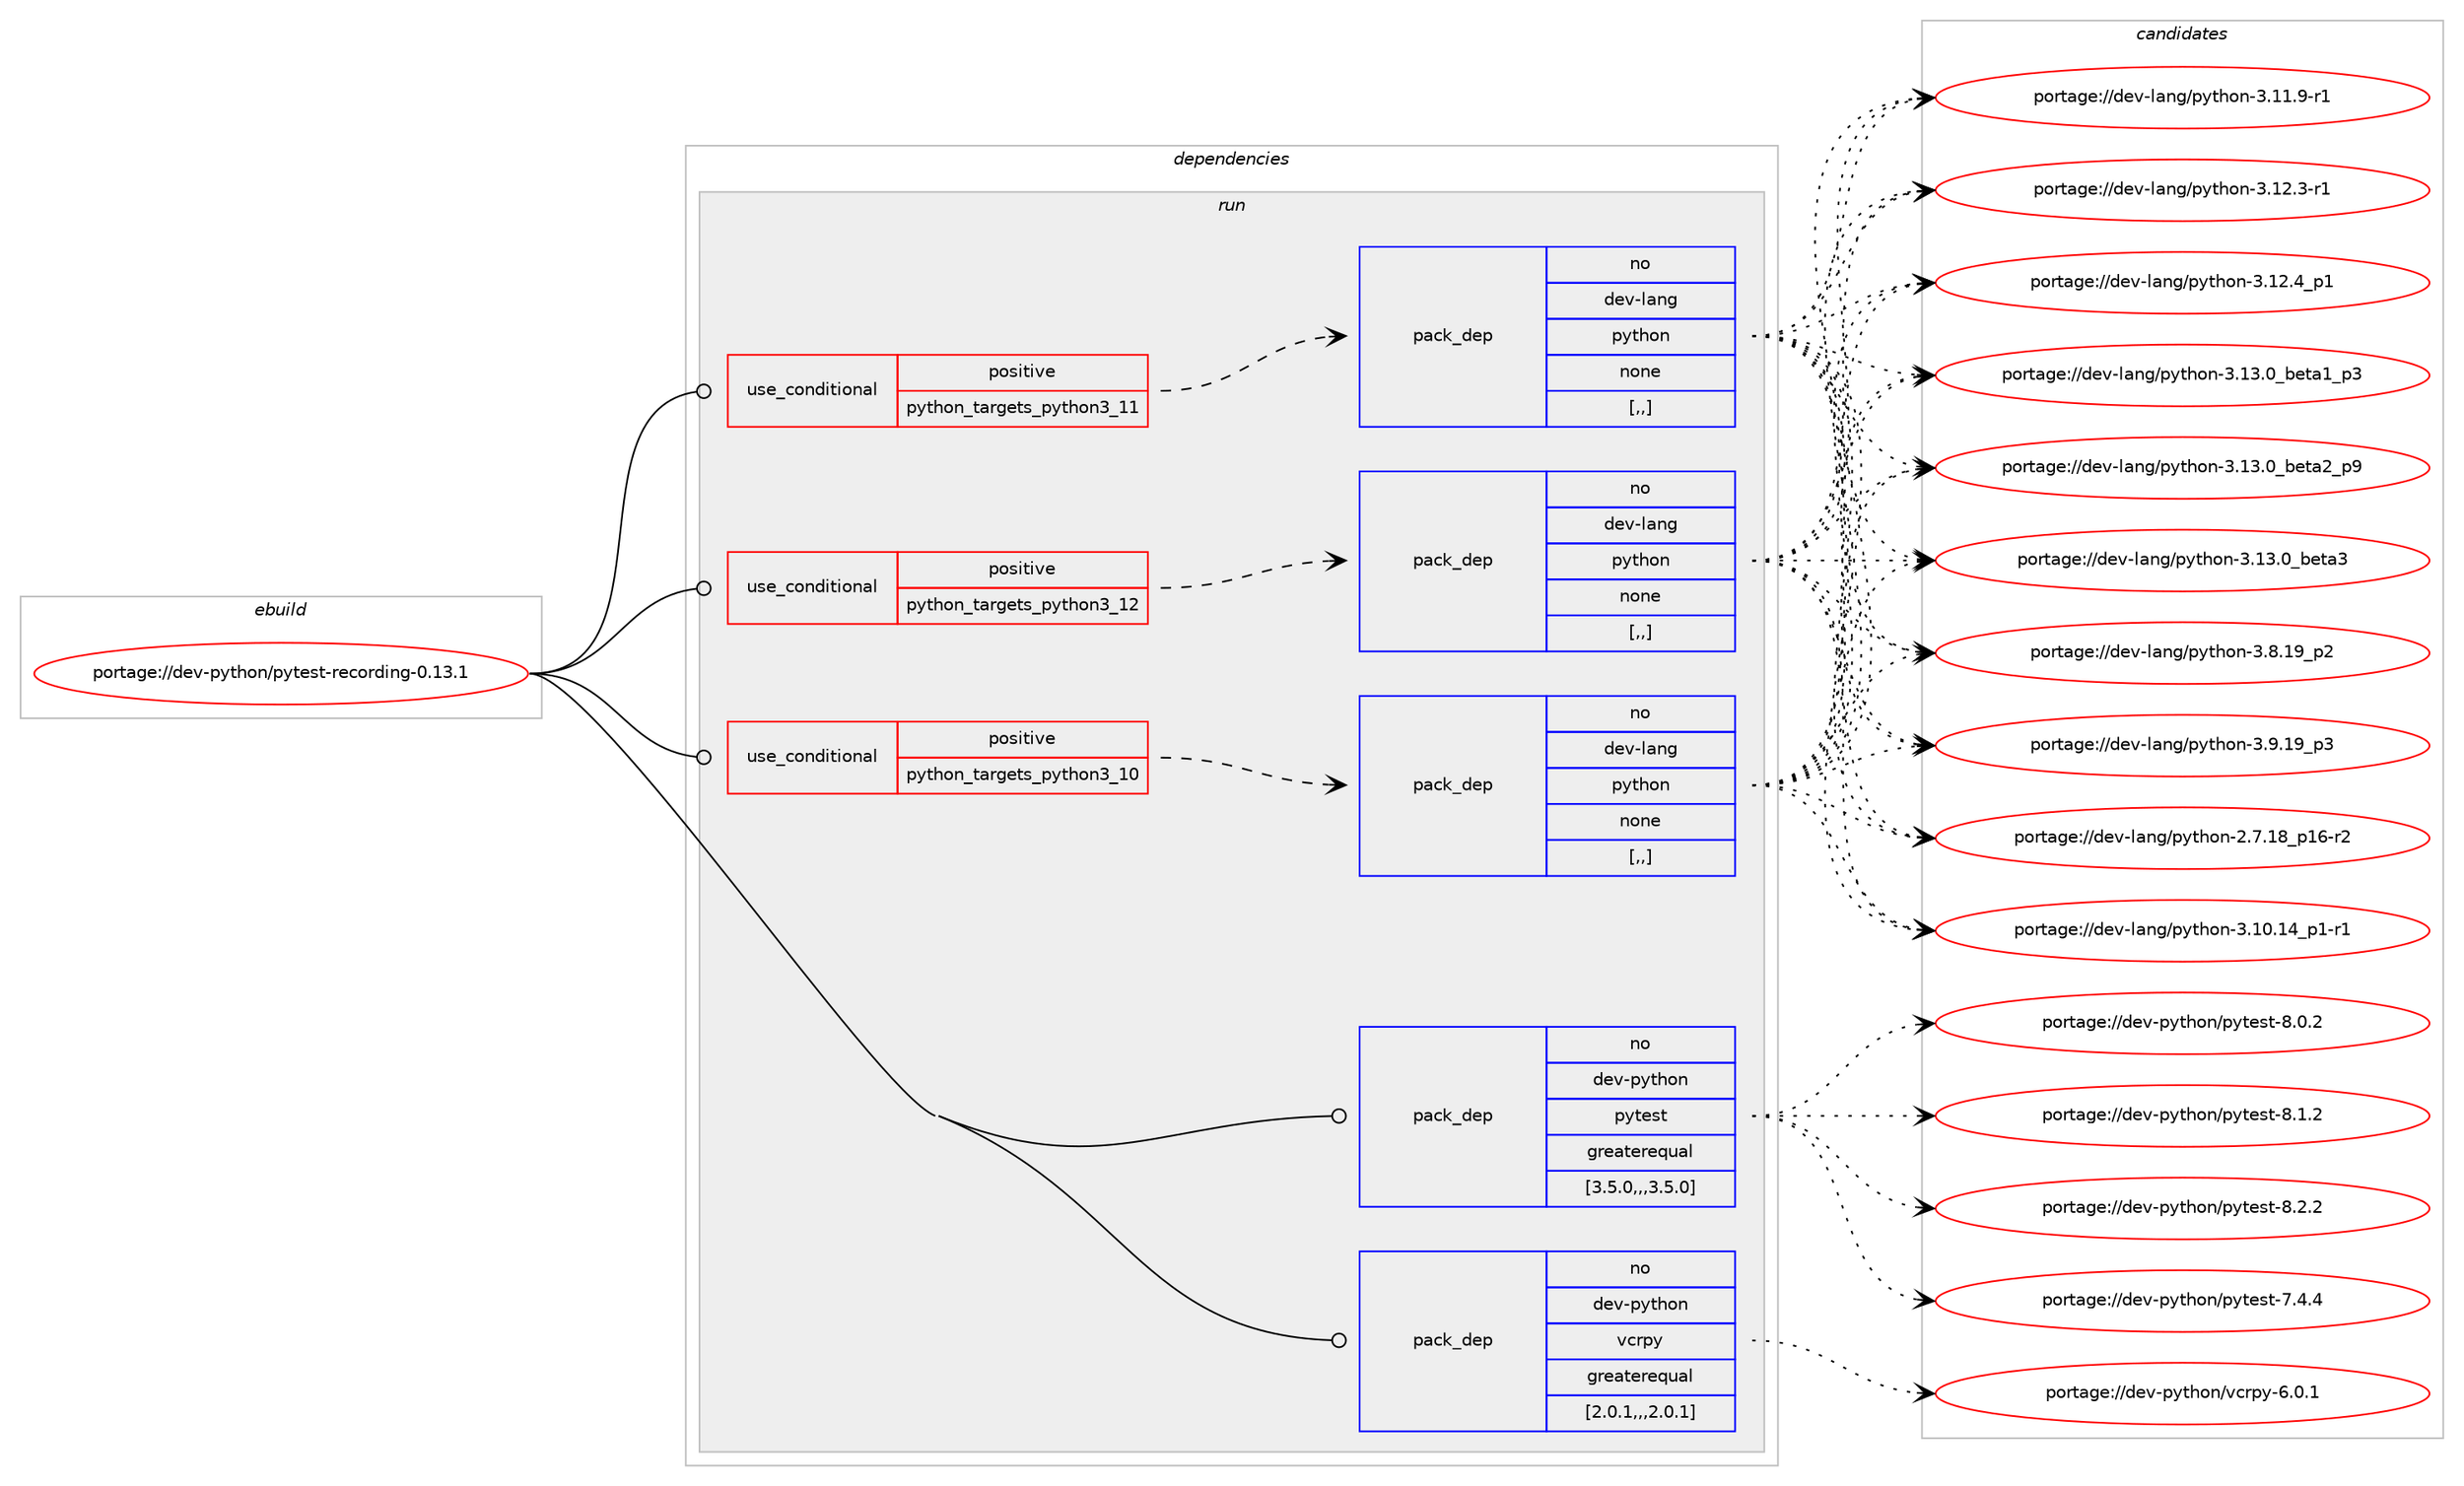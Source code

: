 digraph prolog {

# *************
# Graph options
# *************

newrank=true;
concentrate=true;
compound=true;
graph [rankdir=LR,fontname=Helvetica,fontsize=10,ranksep=1.5];#, ranksep=2.5, nodesep=0.2];
edge  [arrowhead=vee];
node  [fontname=Helvetica,fontsize=10];

# **********
# The ebuild
# **********

subgraph cluster_leftcol {
color=gray;
rank=same;
label=<<i>ebuild</i>>;
id [label="portage://dev-python/pytest-recording-0.13.1", color=red, width=4, href="../dev-python/pytest-recording-0.13.1.svg"];
}

# ****************
# The dependencies
# ****************

subgraph cluster_midcol {
color=gray;
label=<<i>dependencies</i>>;
subgraph cluster_compile {
fillcolor="#eeeeee";
style=filled;
label=<<i>compile</i>>;
}
subgraph cluster_compileandrun {
fillcolor="#eeeeee";
style=filled;
label=<<i>compile and run</i>>;
}
subgraph cluster_run {
fillcolor="#eeeeee";
style=filled;
label=<<i>run</i>>;
subgraph cond36823 {
dependency155401 [label=<<TABLE BORDER="0" CELLBORDER="1" CELLSPACING="0" CELLPADDING="4"><TR><TD ROWSPAN="3" CELLPADDING="10">use_conditional</TD></TR><TR><TD>positive</TD></TR><TR><TD>python_targets_python3_10</TD></TR></TABLE>>, shape=none, color=red];
subgraph pack117343 {
dependency155402 [label=<<TABLE BORDER="0" CELLBORDER="1" CELLSPACING="0" CELLPADDING="4" WIDTH="220"><TR><TD ROWSPAN="6" CELLPADDING="30">pack_dep</TD></TR><TR><TD WIDTH="110">no</TD></TR><TR><TD>dev-lang</TD></TR><TR><TD>python</TD></TR><TR><TD>none</TD></TR><TR><TD>[,,]</TD></TR></TABLE>>, shape=none, color=blue];
}
dependency155401:e -> dependency155402:w [weight=20,style="dashed",arrowhead="vee"];
}
id:e -> dependency155401:w [weight=20,style="solid",arrowhead="odot"];
subgraph cond36824 {
dependency155403 [label=<<TABLE BORDER="0" CELLBORDER="1" CELLSPACING="0" CELLPADDING="4"><TR><TD ROWSPAN="3" CELLPADDING="10">use_conditional</TD></TR><TR><TD>positive</TD></TR><TR><TD>python_targets_python3_11</TD></TR></TABLE>>, shape=none, color=red];
subgraph pack117344 {
dependency155404 [label=<<TABLE BORDER="0" CELLBORDER="1" CELLSPACING="0" CELLPADDING="4" WIDTH="220"><TR><TD ROWSPAN="6" CELLPADDING="30">pack_dep</TD></TR><TR><TD WIDTH="110">no</TD></TR><TR><TD>dev-lang</TD></TR><TR><TD>python</TD></TR><TR><TD>none</TD></TR><TR><TD>[,,]</TD></TR></TABLE>>, shape=none, color=blue];
}
dependency155403:e -> dependency155404:w [weight=20,style="dashed",arrowhead="vee"];
}
id:e -> dependency155403:w [weight=20,style="solid",arrowhead="odot"];
subgraph cond36825 {
dependency155405 [label=<<TABLE BORDER="0" CELLBORDER="1" CELLSPACING="0" CELLPADDING="4"><TR><TD ROWSPAN="3" CELLPADDING="10">use_conditional</TD></TR><TR><TD>positive</TD></TR><TR><TD>python_targets_python3_12</TD></TR></TABLE>>, shape=none, color=red];
subgraph pack117345 {
dependency155406 [label=<<TABLE BORDER="0" CELLBORDER="1" CELLSPACING="0" CELLPADDING="4" WIDTH="220"><TR><TD ROWSPAN="6" CELLPADDING="30">pack_dep</TD></TR><TR><TD WIDTH="110">no</TD></TR><TR><TD>dev-lang</TD></TR><TR><TD>python</TD></TR><TR><TD>none</TD></TR><TR><TD>[,,]</TD></TR></TABLE>>, shape=none, color=blue];
}
dependency155405:e -> dependency155406:w [weight=20,style="dashed",arrowhead="vee"];
}
id:e -> dependency155405:w [weight=20,style="solid",arrowhead="odot"];
subgraph pack117346 {
dependency155407 [label=<<TABLE BORDER="0" CELLBORDER="1" CELLSPACING="0" CELLPADDING="4" WIDTH="220"><TR><TD ROWSPAN="6" CELLPADDING="30">pack_dep</TD></TR><TR><TD WIDTH="110">no</TD></TR><TR><TD>dev-python</TD></TR><TR><TD>pytest</TD></TR><TR><TD>greaterequal</TD></TR><TR><TD>[3.5.0,,,3.5.0]</TD></TR></TABLE>>, shape=none, color=blue];
}
id:e -> dependency155407:w [weight=20,style="solid",arrowhead="odot"];
subgraph pack117347 {
dependency155408 [label=<<TABLE BORDER="0" CELLBORDER="1" CELLSPACING="0" CELLPADDING="4" WIDTH="220"><TR><TD ROWSPAN="6" CELLPADDING="30">pack_dep</TD></TR><TR><TD WIDTH="110">no</TD></TR><TR><TD>dev-python</TD></TR><TR><TD>vcrpy</TD></TR><TR><TD>greaterequal</TD></TR><TR><TD>[2.0.1,,,2.0.1]</TD></TR></TABLE>>, shape=none, color=blue];
}
id:e -> dependency155408:w [weight=20,style="solid",arrowhead="odot"];
}
}

# **************
# The candidates
# **************

subgraph cluster_choices {
rank=same;
color=gray;
label=<<i>candidates</i>>;

subgraph choice117343 {
color=black;
nodesep=1;
choice100101118451089711010347112121116104111110455046554649569511249544511450 [label="portage://dev-lang/python-2.7.18_p16-r2", color=red, width=4,href="../dev-lang/python-2.7.18_p16-r2.svg"];
choice100101118451089711010347112121116104111110455146494846495295112494511449 [label="portage://dev-lang/python-3.10.14_p1-r1", color=red, width=4,href="../dev-lang/python-3.10.14_p1-r1.svg"];
choice100101118451089711010347112121116104111110455146494946574511449 [label="portage://dev-lang/python-3.11.9-r1", color=red, width=4,href="../dev-lang/python-3.11.9-r1.svg"];
choice100101118451089711010347112121116104111110455146495046514511449 [label="portage://dev-lang/python-3.12.3-r1", color=red, width=4,href="../dev-lang/python-3.12.3-r1.svg"];
choice100101118451089711010347112121116104111110455146495046529511249 [label="portage://dev-lang/python-3.12.4_p1", color=red, width=4,href="../dev-lang/python-3.12.4_p1.svg"];
choice10010111845108971101034711212111610411111045514649514648959810111697499511251 [label="portage://dev-lang/python-3.13.0_beta1_p3", color=red, width=4,href="../dev-lang/python-3.13.0_beta1_p3.svg"];
choice10010111845108971101034711212111610411111045514649514648959810111697509511257 [label="portage://dev-lang/python-3.13.0_beta2_p9", color=red, width=4,href="../dev-lang/python-3.13.0_beta2_p9.svg"];
choice1001011184510897110103471121211161041111104551464951464895981011169751 [label="portage://dev-lang/python-3.13.0_beta3", color=red, width=4,href="../dev-lang/python-3.13.0_beta3.svg"];
choice100101118451089711010347112121116104111110455146564649579511250 [label="portage://dev-lang/python-3.8.19_p2", color=red, width=4,href="../dev-lang/python-3.8.19_p2.svg"];
choice100101118451089711010347112121116104111110455146574649579511251 [label="portage://dev-lang/python-3.9.19_p3", color=red, width=4,href="../dev-lang/python-3.9.19_p3.svg"];
dependency155402:e -> choice100101118451089711010347112121116104111110455046554649569511249544511450:w [style=dotted,weight="100"];
dependency155402:e -> choice100101118451089711010347112121116104111110455146494846495295112494511449:w [style=dotted,weight="100"];
dependency155402:e -> choice100101118451089711010347112121116104111110455146494946574511449:w [style=dotted,weight="100"];
dependency155402:e -> choice100101118451089711010347112121116104111110455146495046514511449:w [style=dotted,weight="100"];
dependency155402:e -> choice100101118451089711010347112121116104111110455146495046529511249:w [style=dotted,weight="100"];
dependency155402:e -> choice10010111845108971101034711212111610411111045514649514648959810111697499511251:w [style=dotted,weight="100"];
dependency155402:e -> choice10010111845108971101034711212111610411111045514649514648959810111697509511257:w [style=dotted,weight="100"];
dependency155402:e -> choice1001011184510897110103471121211161041111104551464951464895981011169751:w [style=dotted,weight="100"];
dependency155402:e -> choice100101118451089711010347112121116104111110455146564649579511250:w [style=dotted,weight="100"];
dependency155402:e -> choice100101118451089711010347112121116104111110455146574649579511251:w [style=dotted,weight="100"];
}
subgraph choice117344 {
color=black;
nodesep=1;
choice100101118451089711010347112121116104111110455046554649569511249544511450 [label="portage://dev-lang/python-2.7.18_p16-r2", color=red, width=4,href="../dev-lang/python-2.7.18_p16-r2.svg"];
choice100101118451089711010347112121116104111110455146494846495295112494511449 [label="portage://dev-lang/python-3.10.14_p1-r1", color=red, width=4,href="../dev-lang/python-3.10.14_p1-r1.svg"];
choice100101118451089711010347112121116104111110455146494946574511449 [label="portage://dev-lang/python-3.11.9-r1", color=red, width=4,href="../dev-lang/python-3.11.9-r1.svg"];
choice100101118451089711010347112121116104111110455146495046514511449 [label="portage://dev-lang/python-3.12.3-r1", color=red, width=4,href="../dev-lang/python-3.12.3-r1.svg"];
choice100101118451089711010347112121116104111110455146495046529511249 [label="portage://dev-lang/python-3.12.4_p1", color=red, width=4,href="../dev-lang/python-3.12.4_p1.svg"];
choice10010111845108971101034711212111610411111045514649514648959810111697499511251 [label="portage://dev-lang/python-3.13.0_beta1_p3", color=red, width=4,href="../dev-lang/python-3.13.0_beta1_p3.svg"];
choice10010111845108971101034711212111610411111045514649514648959810111697509511257 [label="portage://dev-lang/python-3.13.0_beta2_p9", color=red, width=4,href="../dev-lang/python-3.13.0_beta2_p9.svg"];
choice1001011184510897110103471121211161041111104551464951464895981011169751 [label="portage://dev-lang/python-3.13.0_beta3", color=red, width=4,href="../dev-lang/python-3.13.0_beta3.svg"];
choice100101118451089711010347112121116104111110455146564649579511250 [label="portage://dev-lang/python-3.8.19_p2", color=red, width=4,href="../dev-lang/python-3.8.19_p2.svg"];
choice100101118451089711010347112121116104111110455146574649579511251 [label="portage://dev-lang/python-3.9.19_p3", color=red, width=4,href="../dev-lang/python-3.9.19_p3.svg"];
dependency155404:e -> choice100101118451089711010347112121116104111110455046554649569511249544511450:w [style=dotted,weight="100"];
dependency155404:e -> choice100101118451089711010347112121116104111110455146494846495295112494511449:w [style=dotted,weight="100"];
dependency155404:e -> choice100101118451089711010347112121116104111110455146494946574511449:w [style=dotted,weight="100"];
dependency155404:e -> choice100101118451089711010347112121116104111110455146495046514511449:w [style=dotted,weight="100"];
dependency155404:e -> choice100101118451089711010347112121116104111110455146495046529511249:w [style=dotted,weight="100"];
dependency155404:e -> choice10010111845108971101034711212111610411111045514649514648959810111697499511251:w [style=dotted,weight="100"];
dependency155404:e -> choice10010111845108971101034711212111610411111045514649514648959810111697509511257:w [style=dotted,weight="100"];
dependency155404:e -> choice1001011184510897110103471121211161041111104551464951464895981011169751:w [style=dotted,weight="100"];
dependency155404:e -> choice100101118451089711010347112121116104111110455146564649579511250:w [style=dotted,weight="100"];
dependency155404:e -> choice100101118451089711010347112121116104111110455146574649579511251:w [style=dotted,weight="100"];
}
subgraph choice117345 {
color=black;
nodesep=1;
choice100101118451089711010347112121116104111110455046554649569511249544511450 [label="portage://dev-lang/python-2.7.18_p16-r2", color=red, width=4,href="../dev-lang/python-2.7.18_p16-r2.svg"];
choice100101118451089711010347112121116104111110455146494846495295112494511449 [label="portage://dev-lang/python-3.10.14_p1-r1", color=red, width=4,href="../dev-lang/python-3.10.14_p1-r1.svg"];
choice100101118451089711010347112121116104111110455146494946574511449 [label="portage://dev-lang/python-3.11.9-r1", color=red, width=4,href="../dev-lang/python-3.11.9-r1.svg"];
choice100101118451089711010347112121116104111110455146495046514511449 [label="portage://dev-lang/python-3.12.3-r1", color=red, width=4,href="../dev-lang/python-3.12.3-r1.svg"];
choice100101118451089711010347112121116104111110455146495046529511249 [label="portage://dev-lang/python-3.12.4_p1", color=red, width=4,href="../dev-lang/python-3.12.4_p1.svg"];
choice10010111845108971101034711212111610411111045514649514648959810111697499511251 [label="portage://dev-lang/python-3.13.0_beta1_p3", color=red, width=4,href="../dev-lang/python-3.13.0_beta1_p3.svg"];
choice10010111845108971101034711212111610411111045514649514648959810111697509511257 [label="portage://dev-lang/python-3.13.0_beta2_p9", color=red, width=4,href="../dev-lang/python-3.13.0_beta2_p9.svg"];
choice1001011184510897110103471121211161041111104551464951464895981011169751 [label="portage://dev-lang/python-3.13.0_beta3", color=red, width=4,href="../dev-lang/python-3.13.0_beta3.svg"];
choice100101118451089711010347112121116104111110455146564649579511250 [label="portage://dev-lang/python-3.8.19_p2", color=red, width=4,href="../dev-lang/python-3.8.19_p2.svg"];
choice100101118451089711010347112121116104111110455146574649579511251 [label="portage://dev-lang/python-3.9.19_p3", color=red, width=4,href="../dev-lang/python-3.9.19_p3.svg"];
dependency155406:e -> choice100101118451089711010347112121116104111110455046554649569511249544511450:w [style=dotted,weight="100"];
dependency155406:e -> choice100101118451089711010347112121116104111110455146494846495295112494511449:w [style=dotted,weight="100"];
dependency155406:e -> choice100101118451089711010347112121116104111110455146494946574511449:w [style=dotted,weight="100"];
dependency155406:e -> choice100101118451089711010347112121116104111110455146495046514511449:w [style=dotted,weight="100"];
dependency155406:e -> choice100101118451089711010347112121116104111110455146495046529511249:w [style=dotted,weight="100"];
dependency155406:e -> choice10010111845108971101034711212111610411111045514649514648959810111697499511251:w [style=dotted,weight="100"];
dependency155406:e -> choice10010111845108971101034711212111610411111045514649514648959810111697509511257:w [style=dotted,weight="100"];
dependency155406:e -> choice1001011184510897110103471121211161041111104551464951464895981011169751:w [style=dotted,weight="100"];
dependency155406:e -> choice100101118451089711010347112121116104111110455146564649579511250:w [style=dotted,weight="100"];
dependency155406:e -> choice100101118451089711010347112121116104111110455146574649579511251:w [style=dotted,weight="100"];
}
subgraph choice117346 {
color=black;
nodesep=1;
choice1001011184511212111610411111047112121116101115116455546524652 [label="portage://dev-python/pytest-7.4.4", color=red, width=4,href="../dev-python/pytest-7.4.4.svg"];
choice1001011184511212111610411111047112121116101115116455646484650 [label="portage://dev-python/pytest-8.0.2", color=red, width=4,href="../dev-python/pytest-8.0.2.svg"];
choice1001011184511212111610411111047112121116101115116455646494650 [label="portage://dev-python/pytest-8.1.2", color=red, width=4,href="../dev-python/pytest-8.1.2.svg"];
choice1001011184511212111610411111047112121116101115116455646504650 [label="portage://dev-python/pytest-8.2.2", color=red, width=4,href="../dev-python/pytest-8.2.2.svg"];
dependency155407:e -> choice1001011184511212111610411111047112121116101115116455546524652:w [style=dotted,weight="100"];
dependency155407:e -> choice1001011184511212111610411111047112121116101115116455646484650:w [style=dotted,weight="100"];
dependency155407:e -> choice1001011184511212111610411111047112121116101115116455646494650:w [style=dotted,weight="100"];
dependency155407:e -> choice1001011184511212111610411111047112121116101115116455646504650:w [style=dotted,weight="100"];
}
subgraph choice117347 {
color=black;
nodesep=1;
choice100101118451121211161041111104711899114112121455446484649 [label="portage://dev-python/vcrpy-6.0.1", color=red, width=4,href="../dev-python/vcrpy-6.0.1.svg"];
dependency155408:e -> choice100101118451121211161041111104711899114112121455446484649:w [style=dotted,weight="100"];
}
}

}
